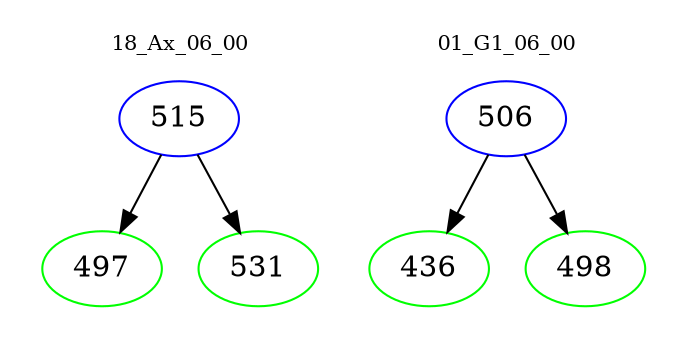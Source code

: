 digraph{
subgraph cluster_0 {
color = white
label = "18_Ax_06_00";
fontsize=10;
T0_515 [label="515", color="blue"]
T0_515 -> T0_497 [color="black"]
T0_497 [label="497", color="green"]
T0_515 -> T0_531 [color="black"]
T0_531 [label="531", color="green"]
}
subgraph cluster_1 {
color = white
label = "01_G1_06_00";
fontsize=10;
T1_506 [label="506", color="blue"]
T1_506 -> T1_436 [color="black"]
T1_436 [label="436", color="green"]
T1_506 -> T1_498 [color="black"]
T1_498 [label="498", color="green"]
}
}

